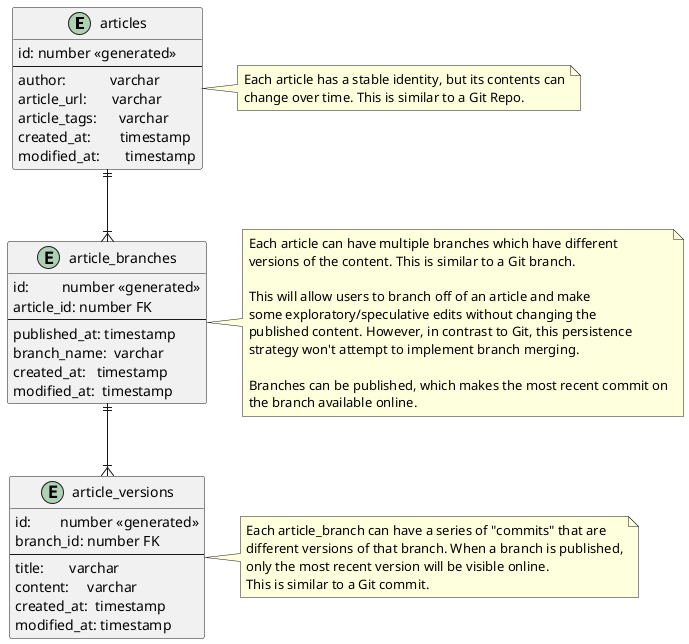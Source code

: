 @startuml

skinparam defaultFontName Ubuntu Mono

entity "articles" {
    id: number <<generated>>
    --
    author:            varchar
    article_url:       varchar
    article_tags:      varchar
    created_at:        timestamp
    modified_at:       timestamp
}

note right of articles
    Each article has a stable identity, but its contents can
    change over time. This is similar to a Git Repo.
end note

entity "article_branches" {
    id:         number <<generated>>
    article_id: number FK
    --
    published_at: timestamp
    branch_name:  varchar
    created_at:   timestamp
    modified_at:  timestamp
}

note right of article_branches
    Each article can have multiple branches which have different
    versions of the content. This is similar to a Git branch.

    This will allow users to branch off of an article and make
    some exploratory/speculative edits without changing the
    published content. However, in contrast to Git, this persistence
    strategy won't attempt to implement branch merging.

    Branches can be published, which makes the most recent commit on
    the branch available online.
end note

entity "article_versions" {
    id:        number <<generated>>
    branch_id: number FK
    --
    title:       varchar
    content:     varchar
    created_at:  timestamp
    modified_at: timestamp
}

note right of article_versions
    Each article_branch can have a series of "commits" that are
    different versions of that branch. When a branch is published,
    only the most recent version will be visible online.
    This is similar to a Git commit.
end note

articles         ||--|{ article_branches
article_branches ||--|{ article_versions

@enduml
